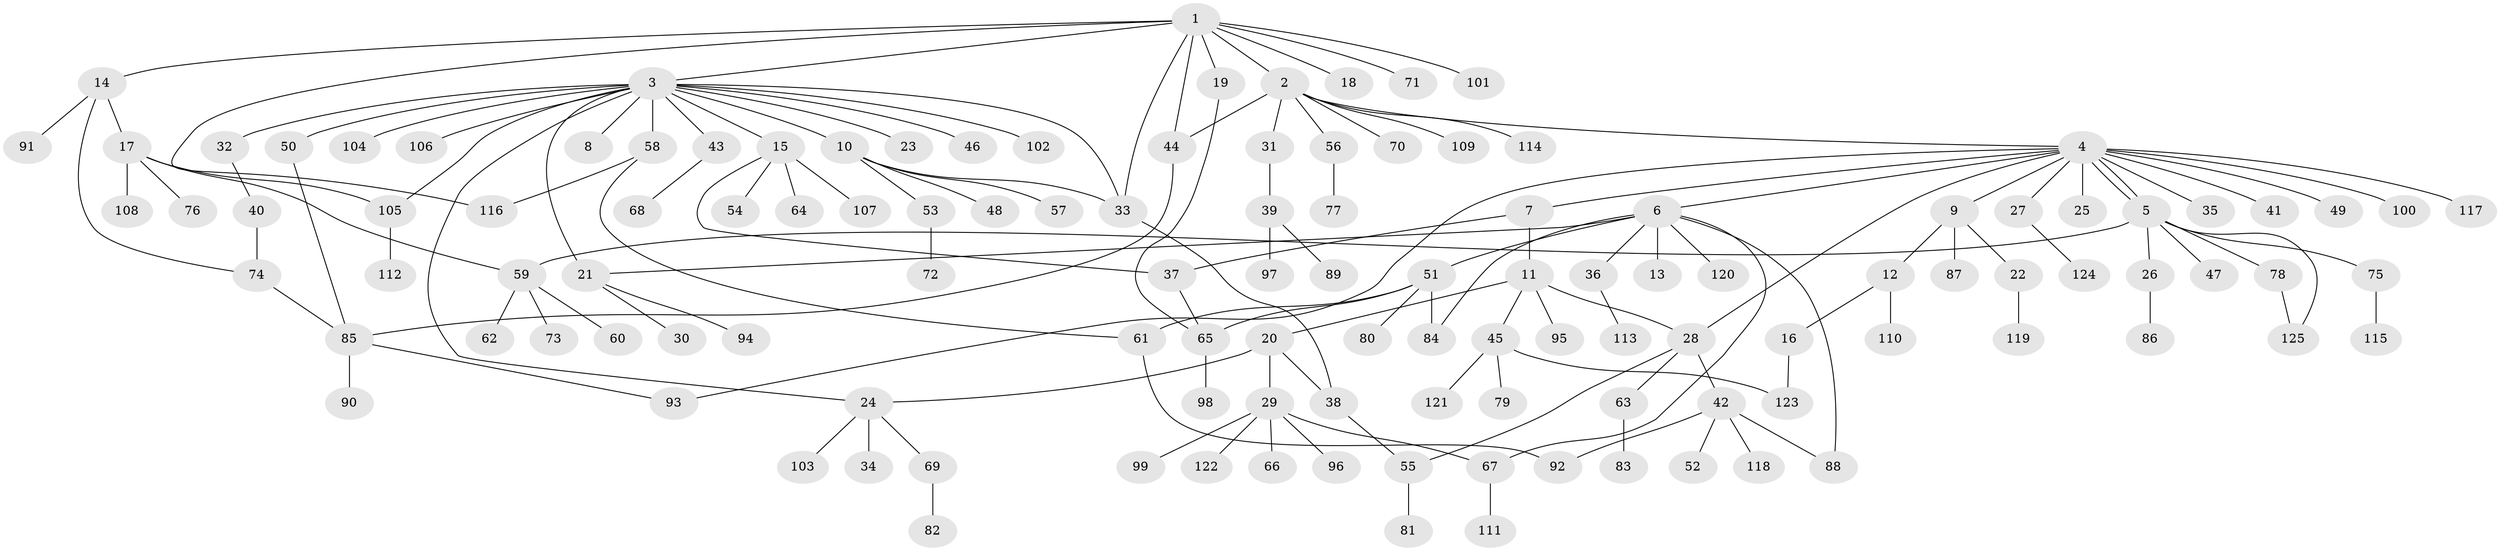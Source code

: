 // Generated by graph-tools (version 1.1) at 2025/26/03/09/25 03:26:08]
// undirected, 125 vertices, 150 edges
graph export_dot {
graph [start="1"]
  node [color=gray90,style=filled];
  1;
  2;
  3;
  4;
  5;
  6;
  7;
  8;
  9;
  10;
  11;
  12;
  13;
  14;
  15;
  16;
  17;
  18;
  19;
  20;
  21;
  22;
  23;
  24;
  25;
  26;
  27;
  28;
  29;
  30;
  31;
  32;
  33;
  34;
  35;
  36;
  37;
  38;
  39;
  40;
  41;
  42;
  43;
  44;
  45;
  46;
  47;
  48;
  49;
  50;
  51;
  52;
  53;
  54;
  55;
  56;
  57;
  58;
  59;
  60;
  61;
  62;
  63;
  64;
  65;
  66;
  67;
  68;
  69;
  70;
  71;
  72;
  73;
  74;
  75;
  76;
  77;
  78;
  79;
  80;
  81;
  82;
  83;
  84;
  85;
  86;
  87;
  88;
  89;
  90;
  91;
  92;
  93;
  94;
  95;
  96;
  97;
  98;
  99;
  100;
  101;
  102;
  103;
  104;
  105;
  106;
  107;
  108;
  109;
  110;
  111;
  112;
  113;
  114;
  115;
  116;
  117;
  118;
  119;
  120;
  121;
  122;
  123;
  124;
  125;
  1 -- 2;
  1 -- 3;
  1 -- 14;
  1 -- 18;
  1 -- 19;
  1 -- 33;
  1 -- 44;
  1 -- 71;
  1 -- 101;
  1 -- 116;
  2 -- 4;
  2 -- 31;
  2 -- 44;
  2 -- 56;
  2 -- 70;
  2 -- 109;
  2 -- 114;
  3 -- 8;
  3 -- 10;
  3 -- 15;
  3 -- 21;
  3 -- 23;
  3 -- 24;
  3 -- 32;
  3 -- 33;
  3 -- 43;
  3 -- 46;
  3 -- 50;
  3 -- 58;
  3 -- 102;
  3 -- 104;
  3 -- 105;
  3 -- 106;
  4 -- 5;
  4 -- 5;
  4 -- 6;
  4 -- 7;
  4 -- 9;
  4 -- 25;
  4 -- 27;
  4 -- 28;
  4 -- 35;
  4 -- 41;
  4 -- 49;
  4 -- 93;
  4 -- 100;
  4 -- 117;
  5 -- 26;
  5 -- 47;
  5 -- 59;
  5 -- 75;
  5 -- 78;
  5 -- 125;
  6 -- 13;
  6 -- 21;
  6 -- 36;
  6 -- 51;
  6 -- 67;
  6 -- 84;
  6 -- 88;
  6 -- 120;
  7 -- 11;
  7 -- 37;
  9 -- 12;
  9 -- 22;
  9 -- 87;
  10 -- 33;
  10 -- 48;
  10 -- 53;
  10 -- 57;
  11 -- 20;
  11 -- 28;
  11 -- 45;
  11 -- 95;
  12 -- 16;
  12 -- 110;
  14 -- 17;
  14 -- 74;
  14 -- 91;
  15 -- 37;
  15 -- 54;
  15 -- 64;
  15 -- 107;
  16 -- 123;
  17 -- 59;
  17 -- 76;
  17 -- 105;
  17 -- 108;
  19 -- 65;
  20 -- 24;
  20 -- 29;
  20 -- 38;
  21 -- 30;
  21 -- 94;
  22 -- 119;
  24 -- 34;
  24 -- 69;
  24 -- 103;
  26 -- 86;
  27 -- 124;
  28 -- 42;
  28 -- 55;
  28 -- 63;
  29 -- 66;
  29 -- 67;
  29 -- 96;
  29 -- 99;
  29 -- 122;
  31 -- 39;
  32 -- 40;
  33 -- 38;
  36 -- 113;
  37 -- 65;
  38 -- 55;
  39 -- 89;
  39 -- 97;
  40 -- 74;
  42 -- 52;
  42 -- 88;
  42 -- 92;
  42 -- 118;
  43 -- 68;
  44 -- 85;
  45 -- 79;
  45 -- 121;
  45 -- 123;
  50 -- 85;
  51 -- 61;
  51 -- 65;
  51 -- 80;
  51 -- 84;
  53 -- 72;
  55 -- 81;
  56 -- 77;
  58 -- 61;
  58 -- 116;
  59 -- 60;
  59 -- 62;
  59 -- 73;
  61 -- 92;
  63 -- 83;
  65 -- 98;
  67 -- 111;
  69 -- 82;
  74 -- 85;
  75 -- 115;
  78 -- 125;
  85 -- 90;
  85 -- 93;
  105 -- 112;
}
